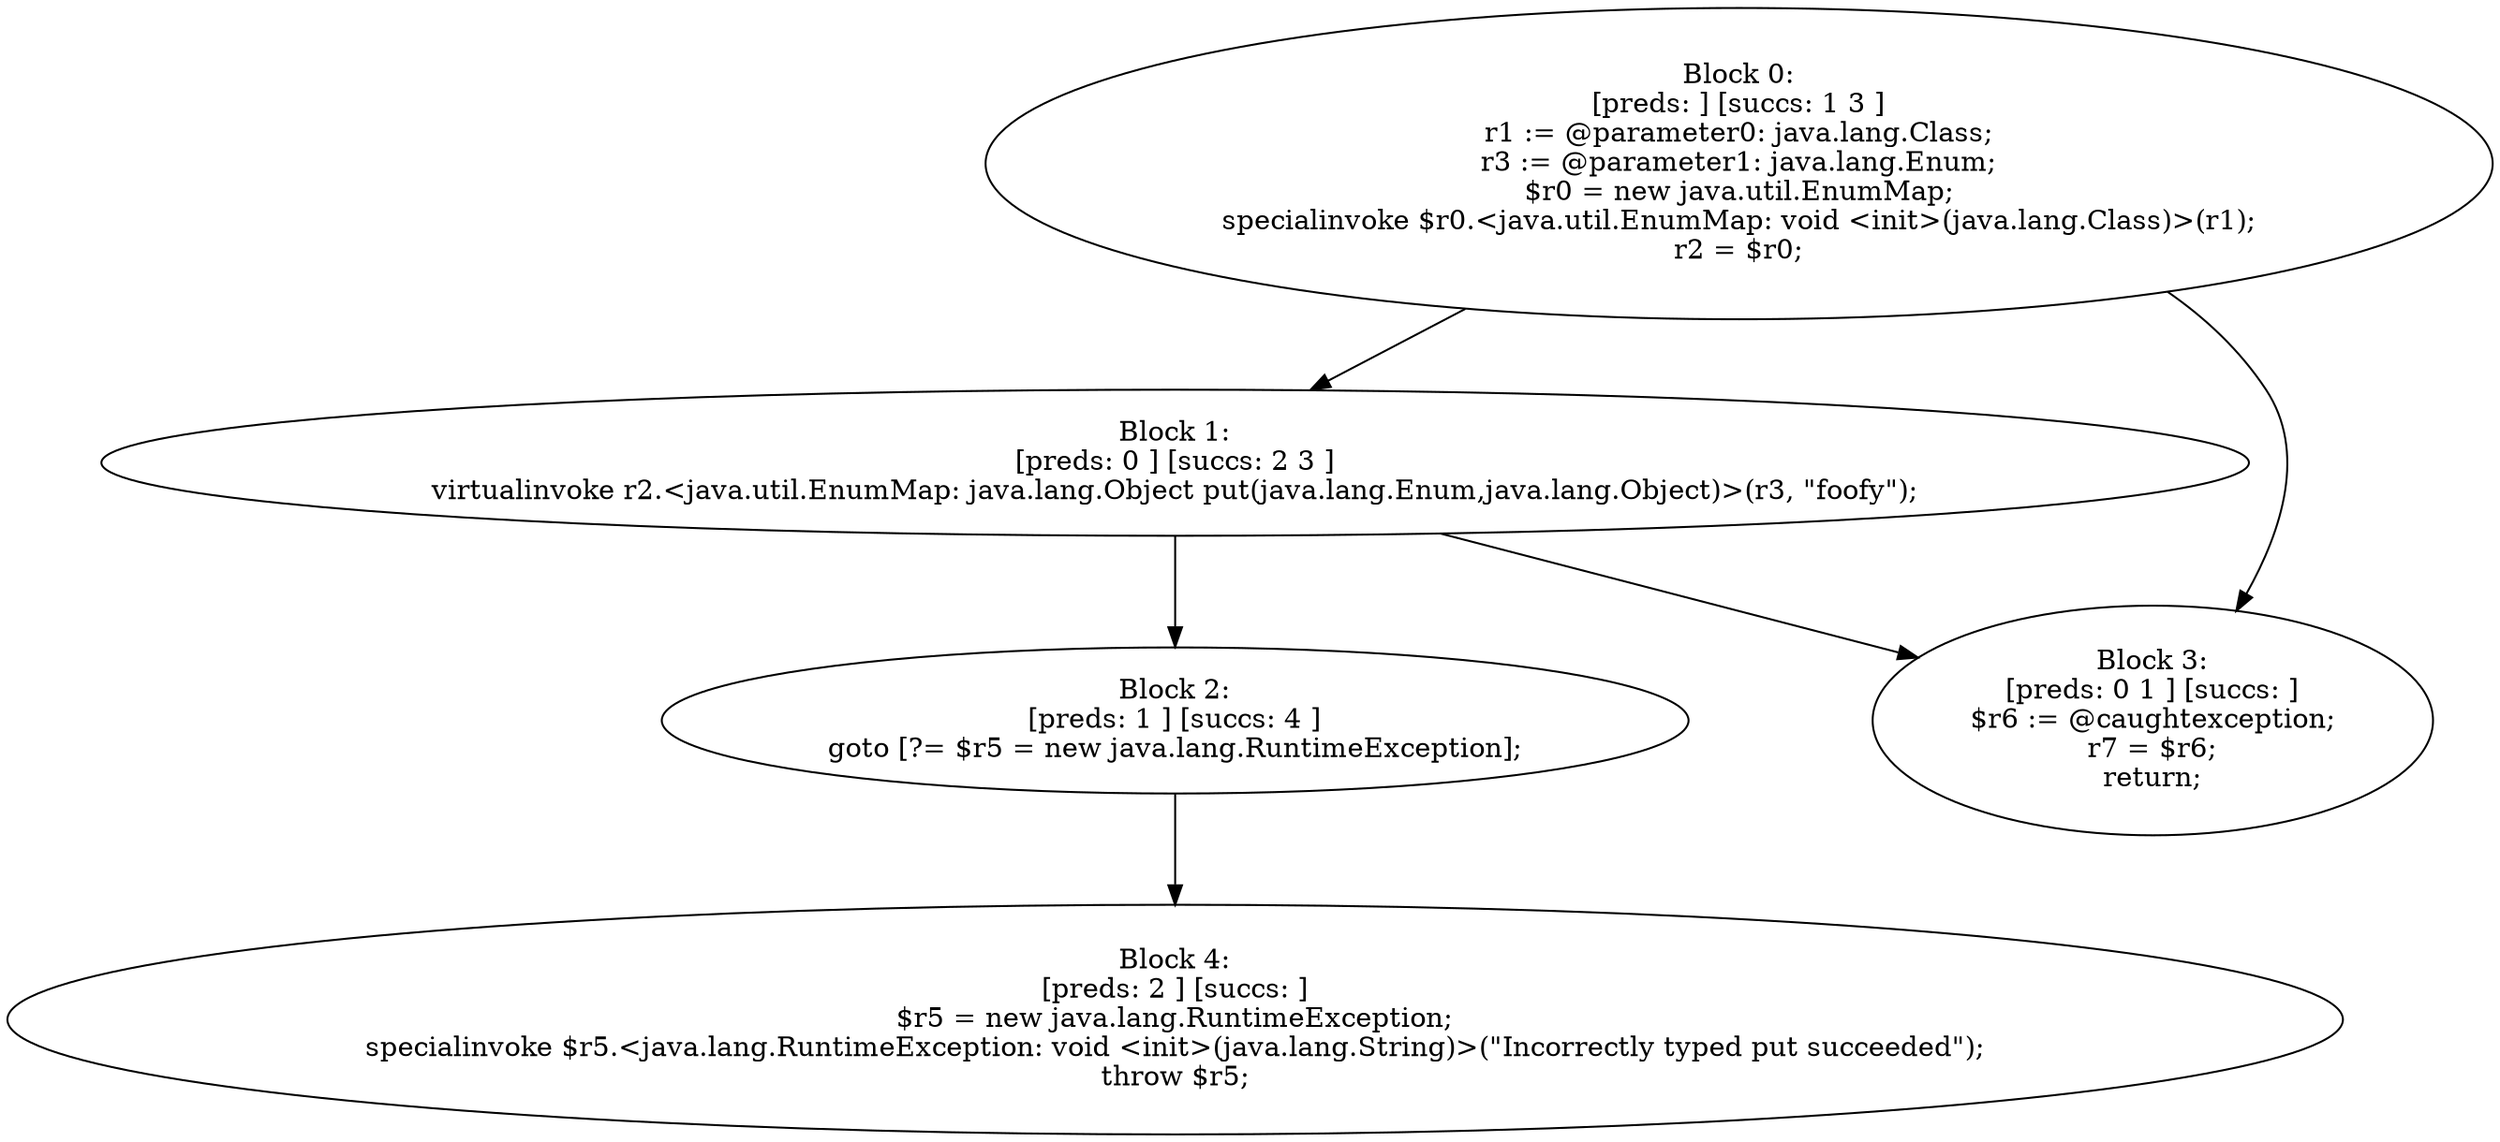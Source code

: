 digraph "unitGraph" {
    "Block 0:
[preds: ] [succs: 1 3 ]
r1 := @parameter0: java.lang.Class;
r3 := @parameter1: java.lang.Enum;
$r0 = new java.util.EnumMap;
specialinvoke $r0.<java.util.EnumMap: void <init>(java.lang.Class)>(r1);
r2 = $r0;
"
    "Block 1:
[preds: 0 ] [succs: 2 3 ]
virtualinvoke r2.<java.util.EnumMap: java.lang.Object put(java.lang.Enum,java.lang.Object)>(r3, \"foofy\");
"
    "Block 2:
[preds: 1 ] [succs: 4 ]
goto [?= $r5 = new java.lang.RuntimeException];
"
    "Block 3:
[preds: 0 1 ] [succs: ]
$r6 := @caughtexception;
r7 = $r6;
return;
"
    "Block 4:
[preds: 2 ] [succs: ]
$r5 = new java.lang.RuntimeException;
specialinvoke $r5.<java.lang.RuntimeException: void <init>(java.lang.String)>(\"Incorrectly typed put succeeded\");
throw $r5;
"
    "Block 0:
[preds: ] [succs: 1 3 ]
r1 := @parameter0: java.lang.Class;
r3 := @parameter1: java.lang.Enum;
$r0 = new java.util.EnumMap;
specialinvoke $r0.<java.util.EnumMap: void <init>(java.lang.Class)>(r1);
r2 = $r0;
"->"Block 1:
[preds: 0 ] [succs: 2 3 ]
virtualinvoke r2.<java.util.EnumMap: java.lang.Object put(java.lang.Enum,java.lang.Object)>(r3, \"foofy\");
";
    "Block 0:
[preds: ] [succs: 1 3 ]
r1 := @parameter0: java.lang.Class;
r3 := @parameter1: java.lang.Enum;
$r0 = new java.util.EnumMap;
specialinvoke $r0.<java.util.EnumMap: void <init>(java.lang.Class)>(r1);
r2 = $r0;
"->"Block 3:
[preds: 0 1 ] [succs: ]
$r6 := @caughtexception;
r7 = $r6;
return;
";
    "Block 1:
[preds: 0 ] [succs: 2 3 ]
virtualinvoke r2.<java.util.EnumMap: java.lang.Object put(java.lang.Enum,java.lang.Object)>(r3, \"foofy\");
"->"Block 2:
[preds: 1 ] [succs: 4 ]
goto [?= $r5 = new java.lang.RuntimeException];
";
    "Block 1:
[preds: 0 ] [succs: 2 3 ]
virtualinvoke r2.<java.util.EnumMap: java.lang.Object put(java.lang.Enum,java.lang.Object)>(r3, \"foofy\");
"->"Block 3:
[preds: 0 1 ] [succs: ]
$r6 := @caughtexception;
r7 = $r6;
return;
";
    "Block 2:
[preds: 1 ] [succs: 4 ]
goto [?= $r5 = new java.lang.RuntimeException];
"->"Block 4:
[preds: 2 ] [succs: ]
$r5 = new java.lang.RuntimeException;
specialinvoke $r5.<java.lang.RuntimeException: void <init>(java.lang.String)>(\"Incorrectly typed put succeeded\");
throw $r5;
";
}
